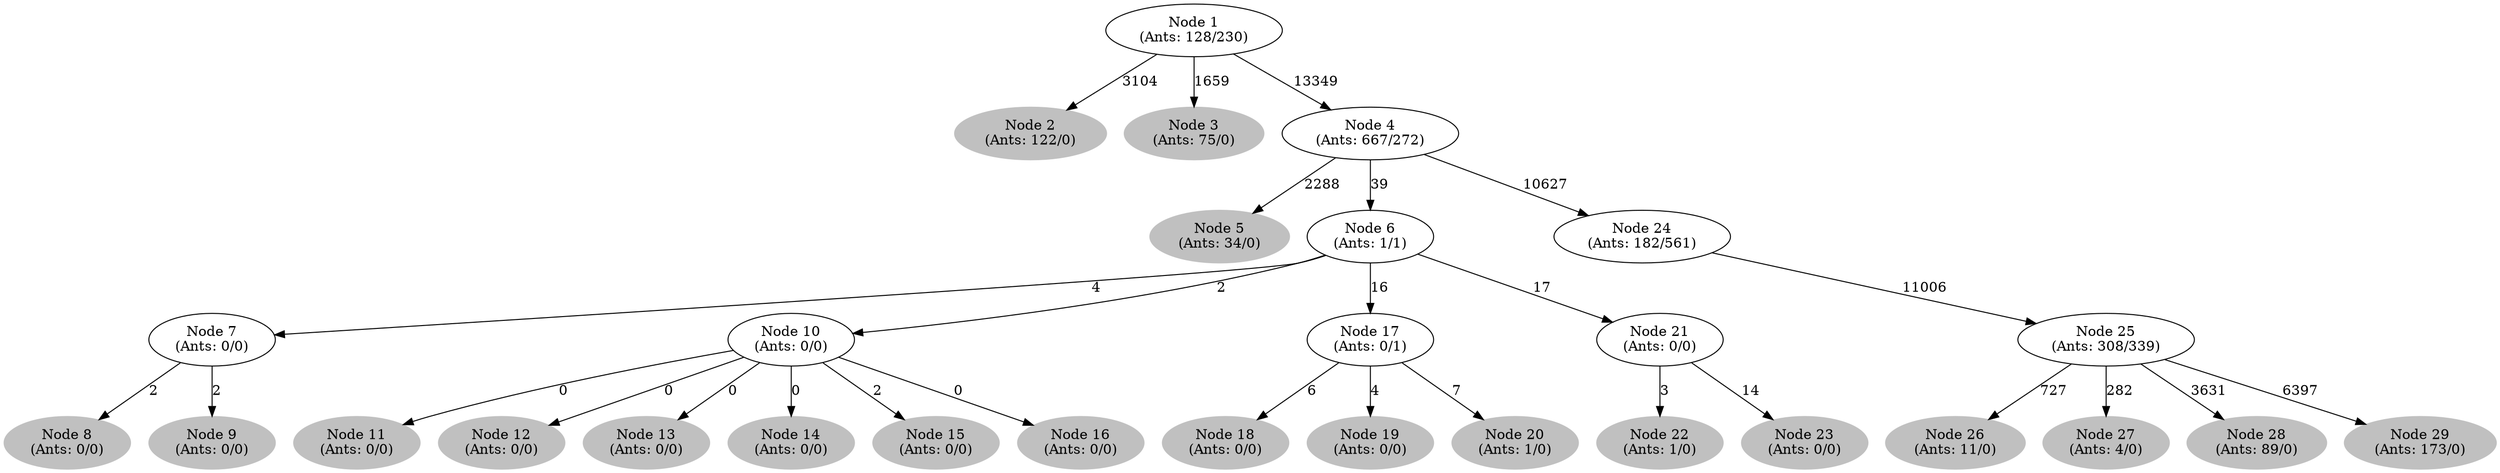digraph G {
	
	 "Node 2\n(Ants: 122/0)" [style=filled,color="gray"];
	"Node 1\n(Ants: 128/230)" -> "Node 2\n(Ants: 122/0)" [label=3104];
	 "Node 3\n(Ants: 75/0)" [style=filled,color="gray"];
	"Node 1\n(Ants: 128/230)" -> "Node 3\n(Ants: 75/0)" [label=1659];
	 "Node 1\n(Ants: 128/230)" -> "Node 4\n(Ants: 667/272)" [label=13349];
	 "Node 5\n(Ants: 34/0)" [style=filled,color="gray"];
	"Node 4\n(Ants: 667/272)" -> "Node 5\n(Ants: 34/0)" [label=2288];
	 "Node 4\n(Ants: 667/272)" -> "Node 6\n(Ants: 1/1)" [label=39];
	 "Node 6\n(Ants: 1/1)" -> "Node 7\n(Ants: 0/0)" [label=4];
	 "Node 8\n(Ants: 0/0)" [style=filled,color="gray"];
	"Node 7\n(Ants: 0/0)" -> "Node 8\n(Ants: 0/0)" [label=2];
	 "Node 9\n(Ants: 0/0)" [style=filled,color="gray"];
	"Node 7\n(Ants: 0/0)" -> "Node 9\n(Ants: 0/0)" [label=2];
	 "Node 6\n(Ants: 1/1)" -> "Node 10\n(Ants: 0/0)" [label=2];
	 "Node 11\n(Ants: 0/0)" [style=filled,color="gray"];
	"Node 10\n(Ants: 0/0)" -> "Node 11\n(Ants: 0/0)" [label=0];
	 "Node 12\n(Ants: 0/0)" [style=filled,color="gray"];
	"Node 10\n(Ants: 0/0)" -> "Node 12\n(Ants: 0/0)" [label=0];
	 "Node 13\n(Ants: 0/0)" [style=filled,color="gray"];
	"Node 10\n(Ants: 0/0)" -> "Node 13\n(Ants: 0/0)" [label=0];
	 "Node 14\n(Ants: 0/0)" [style=filled,color="gray"];
	"Node 10\n(Ants: 0/0)" -> "Node 14\n(Ants: 0/0)" [label=0];
	 "Node 15\n(Ants: 0/0)" [style=filled,color="gray"];
	"Node 10\n(Ants: 0/0)" -> "Node 15\n(Ants: 0/0)" [label=2];
	 "Node 16\n(Ants: 0/0)" [style=filled,color="gray"];
	"Node 10\n(Ants: 0/0)" -> "Node 16\n(Ants: 0/0)" [label=0];
	 "Node 6\n(Ants: 1/1)" -> "Node 17\n(Ants: 0/1)" [label=16];
	 "Node 18\n(Ants: 0/0)" [style=filled,color="gray"];
	"Node 17\n(Ants: 0/1)" -> "Node 18\n(Ants: 0/0)" [label=6];
	 "Node 19\n(Ants: 0/0)" [style=filled,color="gray"];
	"Node 17\n(Ants: 0/1)" -> "Node 19\n(Ants: 0/0)" [label=4];
	 "Node 20\n(Ants: 1/0)" [style=filled,color="gray"];
	"Node 17\n(Ants: 0/1)" -> "Node 20\n(Ants: 1/0)" [label=7];
	 "Node 6\n(Ants: 1/1)" -> "Node 21\n(Ants: 0/0)" [label=17];
	 "Node 22\n(Ants: 1/0)" [style=filled,color="gray"];
	"Node 21\n(Ants: 0/0)" -> "Node 22\n(Ants: 1/0)" [label=3];
	 "Node 23\n(Ants: 0/0)" [style=filled,color="gray"];
	"Node 21\n(Ants: 0/0)" -> "Node 23\n(Ants: 0/0)" [label=14];
	 "Node 4\n(Ants: 667/272)" -> "Node 24\n(Ants: 182/561)" [label=10627];
	 "Node 24\n(Ants: 182/561)" -> "Node 25\n(Ants: 308/339)" [label=11006];
	 "Node 26\n(Ants: 11/0)" [style=filled,color="gray"];
	"Node 25\n(Ants: 308/339)" -> "Node 26\n(Ants: 11/0)" [label=727];
	 "Node 27\n(Ants: 4/0)" [style=filled,color="gray"];
	"Node 25\n(Ants: 308/339)" -> "Node 27\n(Ants: 4/0)" [label=282];
	 "Node 28\n(Ants: 89/0)" [style=filled,color="gray"];
	"Node 25\n(Ants: 308/339)" -> "Node 28\n(Ants: 89/0)" [label=3631];
	 "Node 29\n(Ants: 173/0)" [style=filled,color="gray"];
	"Node 25\n(Ants: 308/339)" -> "Node 29\n(Ants: 173/0)" [label=6397];
	 
}
